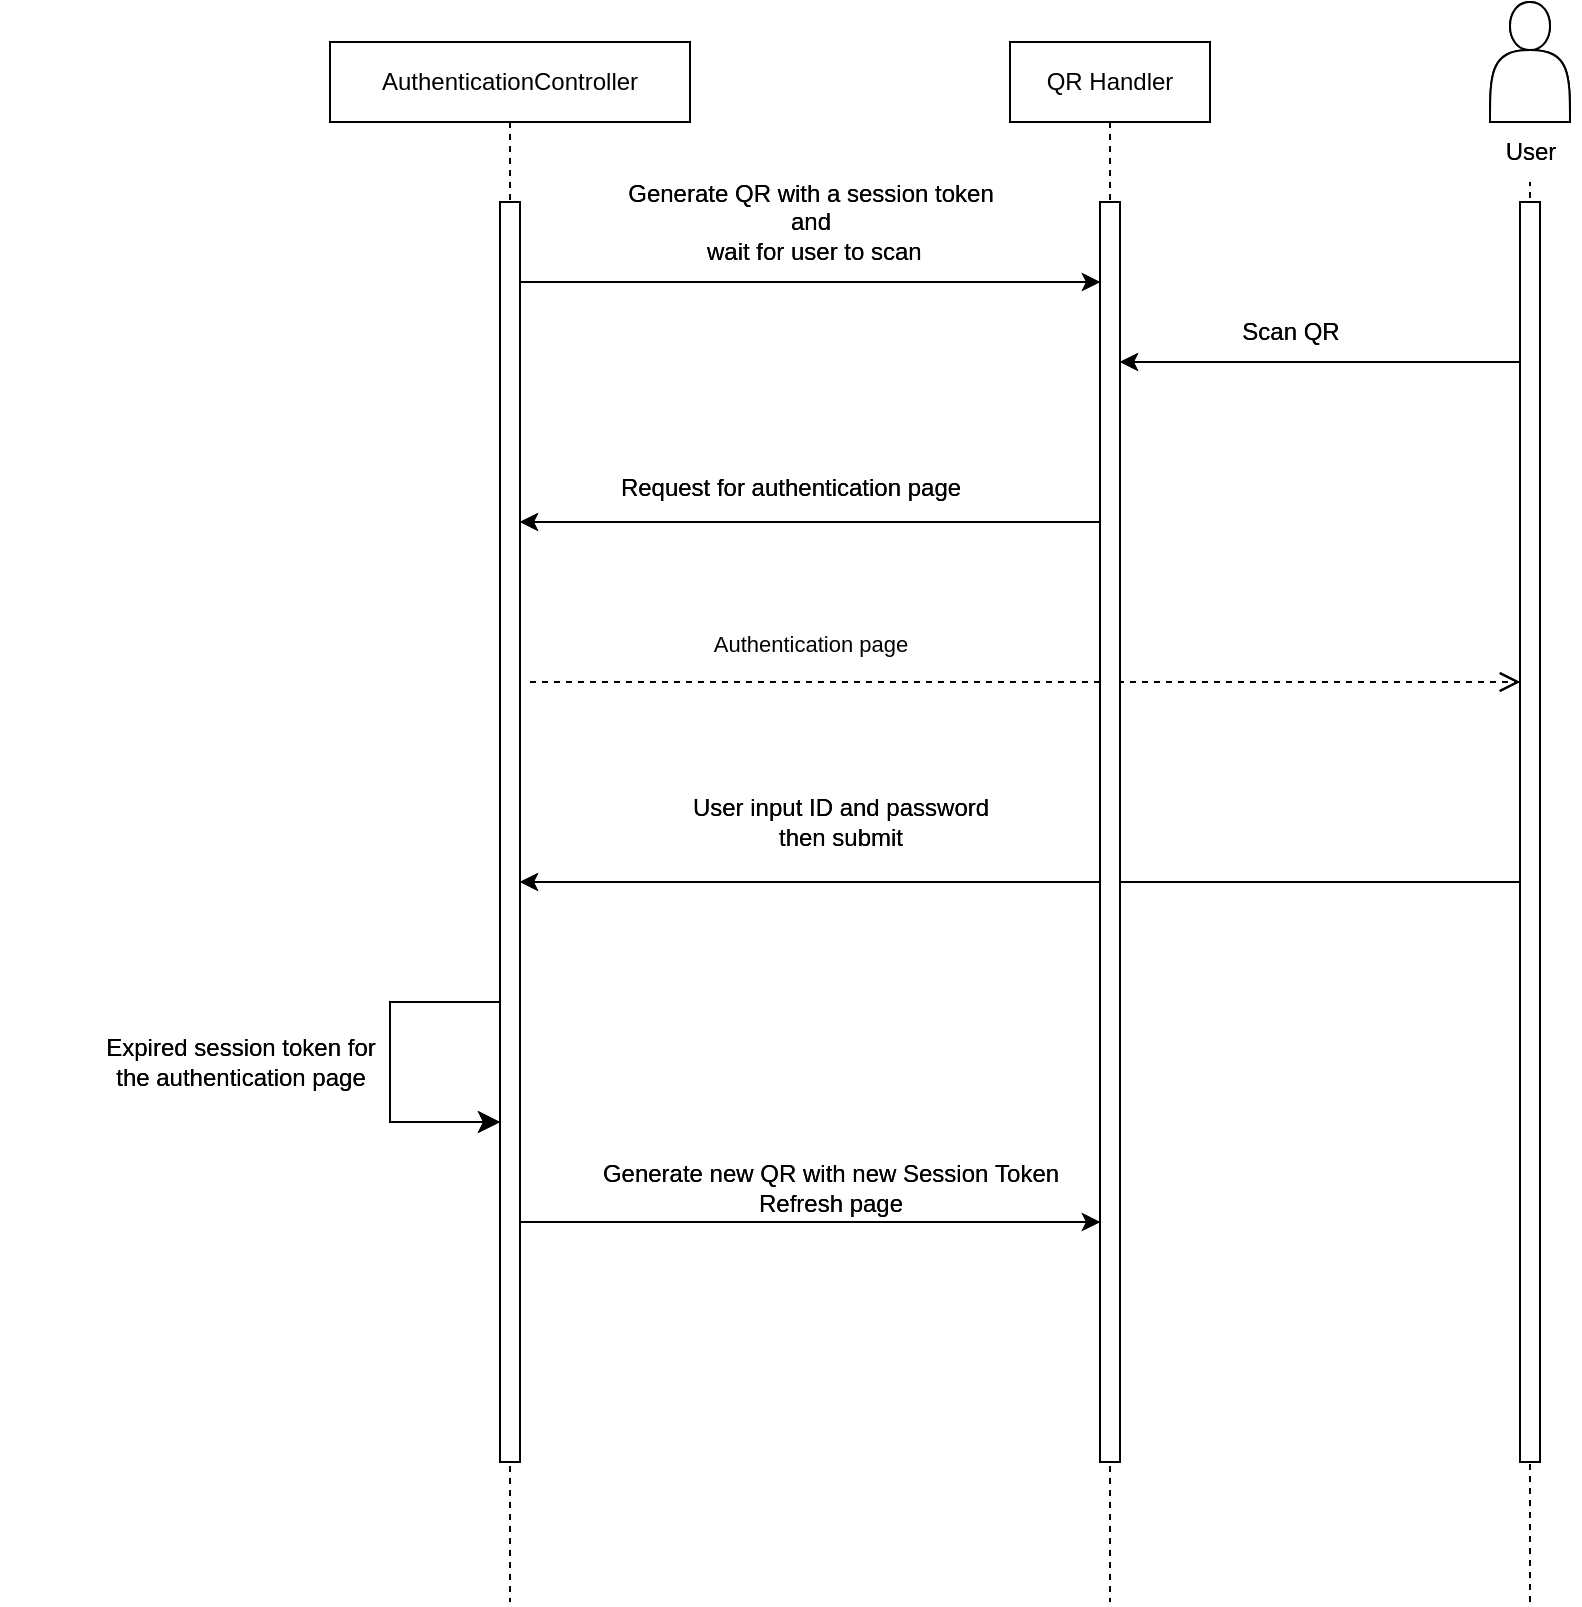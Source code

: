 <mxfile version="26.2.15">
  <diagram name="Page-1" id="2YBvvXClWsGukQMizWep">
    <mxGraphModel dx="1426" dy="841" grid="1" gridSize="10" guides="1" tooltips="1" connect="1" arrows="1" fold="1" page="1" pageScale="1" pageWidth="850" pageHeight="1100" math="0" shadow="0">
      <root>
        <mxCell id="0" />
        <mxCell id="1" parent="0" />
        <mxCell id="kEFKGJNfDM-Wt6kaFjFb-57" style="edgeStyle=elbowEdgeStyle;rounded=0;orthogonalLoop=1;jettySize=auto;html=1;elbow=vertical;curved=0;" parent="1" edge="1">
          <mxGeometry relative="1" as="geometry">
            <mxPoint x="765" y="520" as="sourcePoint" />
            <mxPoint x="265" y="520" as="targetPoint" />
          </mxGeometry>
        </mxCell>
        <mxCell id="kEFKGJNfDM-Wt6kaFjFb-53" value="" style="endArrow=none;dashed=1;html=1;rounded=0;" parent="1" target="kEFKGJNfDM-Wt6kaFjFb-42" edge="1">
          <mxGeometry width="50" height="50" relative="1" as="geometry">
            <mxPoint x="770" y="880" as="sourcePoint" />
            <mxPoint x="680" y="670" as="targetPoint" />
          </mxGeometry>
        </mxCell>
        <mxCell id="kEFKGJNfDM-Wt6kaFjFb-7" value="Authentication page" style="html=1;verticalAlign=bottom;endArrow=open;dashed=1;endSize=8;curved=0;rounded=0;" parent="1" target="kEFKGJNfDM-Wt6kaFjFb-48" edge="1">
          <mxGeometry x="-0.434" y="10" relative="1" as="geometry">
            <mxPoint x="270" y="420" as="sourcePoint" />
            <mxPoint x="520" y="425.5" as="targetPoint" />
            <mxPoint as="offset" />
          </mxGeometry>
        </mxCell>
        <mxCell id="kEFKGJNfDM-Wt6kaFjFb-17" value="Generate QR with a session token &lt;br&gt;and&lt;br&gt;&amp;nbsp;wait for user to scan" style="text;html=1;align=center;verticalAlign=middle;resizable=0;points=[];autosize=1;strokeColor=none;fillColor=none;" parent="1" vertex="1">
          <mxGeometry x="305" y="160" width="210" height="60" as="geometry" />
        </mxCell>
        <mxCell id="kEFKGJNfDM-Wt6kaFjFb-23" value="AuthenticationController" style="shape=umlLifeline;perimeter=lifelinePerimeter;whiteSpace=wrap;html=1;container=0;dropTarget=0;collapsible=0;recursiveResize=0;outlineConnect=0;portConstraint=eastwest;newEdgeStyle={&quot;edgeStyle&quot;:&quot;elbowEdgeStyle&quot;,&quot;elbow&quot;:&quot;vertical&quot;,&quot;curved&quot;:0,&quot;rounded&quot;:0};" parent="1" vertex="1">
          <mxGeometry x="170" y="100" width="180" height="780" as="geometry" />
        </mxCell>
        <mxCell id="kEFKGJNfDM-Wt6kaFjFb-24" value="" style="html=1;points=[];perimeter=orthogonalPerimeter;outlineConnect=0;targetShapes=umlLifeline;portConstraint=eastwest;newEdgeStyle={&quot;edgeStyle&quot;:&quot;elbowEdgeStyle&quot;,&quot;elbow&quot;:&quot;vertical&quot;,&quot;curved&quot;:0,&quot;rounded&quot;:0};" parent="kEFKGJNfDM-Wt6kaFjFb-23" vertex="1">
          <mxGeometry x="85" y="80" width="10" height="630" as="geometry" />
        </mxCell>
        <mxCell id="kEFKGJNfDM-Wt6kaFjFb-59" value="" style="edgeStyle=segmentEdgeStyle;endArrow=classic;html=1;curved=0;rounded=0;endSize=8;startSize=8;" parent="kEFKGJNfDM-Wt6kaFjFb-23" edge="1">
          <mxGeometry width="50" height="50" relative="1" as="geometry">
            <mxPoint x="85" y="480" as="sourcePoint" />
            <mxPoint x="85" y="540" as="targetPoint" />
            <Array as="points">
              <mxPoint x="30" y="480" />
              <mxPoint x="30" y="540" />
            </Array>
          </mxGeometry>
        </mxCell>
        <mxCell id="kEFKGJNfDM-Wt6kaFjFb-25" value="QR Handler" style="shape=umlLifeline;perimeter=lifelinePerimeter;whiteSpace=wrap;html=1;container=0;dropTarget=0;collapsible=0;recursiveResize=0;outlineConnect=0;portConstraint=eastwest;newEdgeStyle={&quot;edgeStyle&quot;:&quot;elbowEdgeStyle&quot;,&quot;elbow&quot;:&quot;vertical&quot;,&quot;curved&quot;:0,&quot;rounded&quot;:0};" parent="1" vertex="1">
          <mxGeometry x="510" y="100" width="100" height="780" as="geometry" />
        </mxCell>
        <mxCell id="kEFKGJNfDM-Wt6kaFjFb-26" value="" style="html=1;points=[];perimeter=orthogonalPerimeter;outlineConnect=0;targetShapes=umlLifeline;portConstraint=eastwest;newEdgeStyle={&quot;edgeStyle&quot;:&quot;elbowEdgeStyle&quot;,&quot;elbow&quot;:&quot;vertical&quot;,&quot;curved&quot;:0,&quot;rounded&quot;:0};" parent="kEFKGJNfDM-Wt6kaFjFb-25" vertex="1">
          <mxGeometry x="45" y="80" width="10" height="630" as="geometry" />
        </mxCell>
        <mxCell id="kEFKGJNfDM-Wt6kaFjFb-28" style="edgeStyle=elbowEdgeStyle;rounded=0;orthogonalLoop=1;jettySize=auto;html=1;elbow=vertical;curved=0;" parent="1" edge="1">
          <mxGeometry relative="1" as="geometry">
            <mxPoint x="265" y="220.003" as="sourcePoint" />
            <mxPoint x="555" y="220.003" as="targetPoint" />
          </mxGeometry>
        </mxCell>
        <mxCell id="kEFKGJNfDM-Wt6kaFjFb-41" value="" style="shape=actor;whiteSpace=wrap;html=1;" parent="1" vertex="1">
          <mxGeometry x="750" y="80" width="40" height="60" as="geometry" />
        </mxCell>
        <mxCell id="kEFKGJNfDM-Wt6kaFjFb-42" value="User" style="text;html=1;align=center;verticalAlign=middle;resizable=0;points=[];autosize=1;strokeColor=none;fillColor=none;" parent="1" vertex="1">
          <mxGeometry x="745" y="140" width="50" height="30" as="geometry" />
        </mxCell>
        <mxCell id="kEFKGJNfDM-Wt6kaFjFb-43" value="" style="endArrow=classic;html=1;rounded=0;" parent="1" edge="1">
          <mxGeometry width="50" height="50" relative="1" as="geometry">
            <mxPoint x="765" y="260" as="sourcePoint" />
            <mxPoint x="565" y="260" as="targetPoint" />
          </mxGeometry>
        </mxCell>
        <mxCell id="kEFKGJNfDM-Wt6kaFjFb-44" value="Scan QR" style="text;html=1;align=center;verticalAlign=middle;resizable=0;points=[];autosize=1;strokeColor=none;fillColor=none;" parent="1" vertex="1">
          <mxGeometry x="615" y="230" width="70" height="30" as="geometry" />
        </mxCell>
        <mxCell id="kEFKGJNfDM-Wt6kaFjFb-45" value="" style="endArrow=classic;html=1;rounded=0;" parent="1" edge="1">
          <mxGeometry width="50" height="50" relative="1" as="geometry">
            <mxPoint x="555" y="340" as="sourcePoint" />
            <mxPoint x="265" y="340" as="targetPoint" />
          </mxGeometry>
        </mxCell>
        <mxCell id="kEFKGJNfDM-Wt6kaFjFb-46" value="Request for authentication page" style="text;html=1;align=center;verticalAlign=middle;resizable=0;points=[];autosize=1;strokeColor=none;fillColor=none;" parent="1" vertex="1">
          <mxGeometry x="305" y="308" width="190" height="30" as="geometry" />
        </mxCell>
        <mxCell id="kEFKGJNfDM-Wt6kaFjFb-48" value="" style="html=1;points=[];perimeter=orthogonalPerimeter;outlineConnect=0;targetShapes=umlLifeline;portConstraint=eastwest;newEdgeStyle={&quot;edgeStyle&quot;:&quot;elbowEdgeStyle&quot;,&quot;elbow&quot;:&quot;vertical&quot;,&quot;curved&quot;:0,&quot;rounded&quot;:0};" parent="1" vertex="1">
          <mxGeometry x="765" y="180" width="10" height="630" as="geometry" />
        </mxCell>
        <mxCell id="kEFKGJNfDM-Wt6kaFjFb-58" value="User input ID and password&lt;br&gt;then submit" style="text;html=1;align=center;verticalAlign=middle;resizable=0;points=[];autosize=1;strokeColor=none;fillColor=none;" parent="1" vertex="1">
          <mxGeometry x="340" y="470" width="170" height="40" as="geometry" />
        </mxCell>
        <mxCell id="kEFKGJNfDM-Wt6kaFjFb-60" value="&lt;blockquote style=&quot;margin: 0 0 0 40px; border: none; padding: 0px;&quot;&gt;Expired session token for &lt;br&gt;the authentication page&lt;/blockquote&gt;" style="text;html=1;align=center;verticalAlign=middle;resizable=0;points=[];autosize=1;strokeColor=none;fillColor=none;" parent="1" vertex="1">
          <mxGeometry x="5" y="590" width="200" height="40" as="geometry" />
        </mxCell>
        <mxCell id="kEFKGJNfDM-Wt6kaFjFb-62" style="edgeStyle=elbowEdgeStyle;rounded=0;orthogonalLoop=1;jettySize=auto;html=1;elbow=vertical;curved=0;" parent="1" edge="1">
          <mxGeometry relative="1" as="geometry">
            <mxPoint x="265" y="690" as="sourcePoint" />
            <mxPoint x="555" y="690" as="targetPoint" />
          </mxGeometry>
        </mxCell>
        <mxCell id="kEFKGJNfDM-Wt6kaFjFb-63" value="Generate new QR with new Session&amp;nbsp;&lt;span style=&quot;background-color: transparent; color: light-dark(rgb(0, 0, 0), rgb(255, 255, 255));&quot;&gt;Token&lt;/span&gt;&lt;div&gt;Refresh page&lt;/div&gt;" style="text;html=1;align=center;verticalAlign=middle;resizable=0;points=[];autosize=1;strokeColor=none;fillColor=none;" parent="1" vertex="1">
          <mxGeometry x="295" y="653" width="250" height="40" as="geometry" />
        </mxCell>
        <mxCell id="4X3OJZ9cqcNjcqgT0LEf-1" style="edgeStyle=elbowEdgeStyle;rounded=0;orthogonalLoop=1;jettySize=auto;html=1;elbow=vertical;curved=0;" edge="1" parent="1">
          <mxGeometry relative="1" as="geometry">
            <mxPoint x="765" y="520" as="sourcePoint" />
            <mxPoint x="265" y="520" as="targetPoint" />
          </mxGeometry>
        </mxCell>
        <mxCell id="4X3OJZ9cqcNjcqgT0LEf-2" value="" style="endArrow=none;dashed=1;html=1;rounded=0;" edge="1" parent="1" target="4X3OJZ9cqcNjcqgT0LEf-12">
          <mxGeometry width="50" height="50" relative="1" as="geometry">
            <mxPoint x="770" y="880" as="sourcePoint" />
            <mxPoint x="680" y="670" as="targetPoint" />
          </mxGeometry>
        </mxCell>
        <mxCell id="4X3OJZ9cqcNjcqgT0LEf-3" value="Authentication page" style="html=1;verticalAlign=bottom;endArrow=open;dashed=1;endSize=8;curved=0;rounded=0;" edge="1" parent="1" target="4X3OJZ9cqcNjcqgT0LEf-17">
          <mxGeometry x="-0.434" y="10" relative="1" as="geometry">
            <mxPoint x="270" y="420" as="sourcePoint" />
            <mxPoint x="520" y="425.5" as="targetPoint" />
            <mxPoint as="offset" />
          </mxGeometry>
        </mxCell>
        <mxCell id="4X3OJZ9cqcNjcqgT0LEf-4" value="Generate QR with a session token &lt;br&gt;and&lt;br&gt;&amp;nbsp;wait for user to scan" style="text;html=1;align=center;verticalAlign=middle;resizable=0;points=[];autosize=1;strokeColor=none;fillColor=none;" vertex="1" parent="1">
          <mxGeometry x="305" y="160" width="210" height="60" as="geometry" />
        </mxCell>
        <mxCell id="4X3OJZ9cqcNjcqgT0LEf-5" value="AuthenticationController" style="shape=umlLifeline;perimeter=lifelinePerimeter;whiteSpace=wrap;html=1;container=0;dropTarget=0;collapsible=0;recursiveResize=0;outlineConnect=0;portConstraint=eastwest;newEdgeStyle={&quot;edgeStyle&quot;:&quot;elbowEdgeStyle&quot;,&quot;elbow&quot;:&quot;vertical&quot;,&quot;curved&quot;:0,&quot;rounded&quot;:0};" vertex="1" parent="1">
          <mxGeometry x="170" y="100" width="180" height="780" as="geometry" />
        </mxCell>
        <mxCell id="4X3OJZ9cqcNjcqgT0LEf-6" value="" style="html=1;points=[];perimeter=orthogonalPerimeter;outlineConnect=0;targetShapes=umlLifeline;portConstraint=eastwest;newEdgeStyle={&quot;edgeStyle&quot;:&quot;elbowEdgeStyle&quot;,&quot;elbow&quot;:&quot;vertical&quot;,&quot;curved&quot;:0,&quot;rounded&quot;:0};" vertex="1" parent="4X3OJZ9cqcNjcqgT0LEf-5">
          <mxGeometry x="85" y="80" width="10" height="630" as="geometry" />
        </mxCell>
        <mxCell id="4X3OJZ9cqcNjcqgT0LEf-7" value="" style="edgeStyle=segmentEdgeStyle;endArrow=classic;html=1;curved=0;rounded=0;endSize=8;startSize=8;" edge="1" parent="4X3OJZ9cqcNjcqgT0LEf-5">
          <mxGeometry width="50" height="50" relative="1" as="geometry">
            <mxPoint x="85" y="480" as="sourcePoint" />
            <mxPoint x="85" y="540" as="targetPoint" />
            <Array as="points">
              <mxPoint x="30" y="480" />
              <mxPoint x="30" y="540" />
            </Array>
          </mxGeometry>
        </mxCell>
        <mxCell id="4X3OJZ9cqcNjcqgT0LEf-8" value="QR Handler" style="shape=umlLifeline;perimeter=lifelinePerimeter;whiteSpace=wrap;html=1;container=0;dropTarget=0;collapsible=0;recursiveResize=0;outlineConnect=0;portConstraint=eastwest;newEdgeStyle={&quot;edgeStyle&quot;:&quot;elbowEdgeStyle&quot;,&quot;elbow&quot;:&quot;vertical&quot;,&quot;curved&quot;:0,&quot;rounded&quot;:0};" vertex="1" parent="1">
          <mxGeometry x="510" y="100" width="100" height="780" as="geometry" />
        </mxCell>
        <mxCell id="4X3OJZ9cqcNjcqgT0LEf-9" value="" style="html=1;points=[];perimeter=orthogonalPerimeter;outlineConnect=0;targetShapes=umlLifeline;portConstraint=eastwest;newEdgeStyle={&quot;edgeStyle&quot;:&quot;elbowEdgeStyle&quot;,&quot;elbow&quot;:&quot;vertical&quot;,&quot;curved&quot;:0,&quot;rounded&quot;:0};" vertex="1" parent="4X3OJZ9cqcNjcqgT0LEf-8">
          <mxGeometry x="45" y="80" width="10" height="630" as="geometry" />
        </mxCell>
        <mxCell id="4X3OJZ9cqcNjcqgT0LEf-10" style="edgeStyle=elbowEdgeStyle;rounded=0;orthogonalLoop=1;jettySize=auto;html=1;elbow=vertical;curved=0;" edge="1" parent="1">
          <mxGeometry relative="1" as="geometry">
            <mxPoint x="265" y="220.003" as="sourcePoint" />
            <mxPoint x="555" y="220.003" as="targetPoint" />
          </mxGeometry>
        </mxCell>
        <mxCell id="4X3OJZ9cqcNjcqgT0LEf-11" value="" style="shape=actor;whiteSpace=wrap;html=1;" vertex="1" parent="1">
          <mxGeometry x="750" y="80" width="40" height="60" as="geometry" />
        </mxCell>
        <mxCell id="4X3OJZ9cqcNjcqgT0LEf-12" value="User" style="text;html=1;align=center;verticalAlign=middle;resizable=0;points=[];autosize=1;strokeColor=none;fillColor=none;" vertex="1" parent="1">
          <mxGeometry x="745" y="140" width="50" height="30" as="geometry" />
        </mxCell>
        <mxCell id="4X3OJZ9cqcNjcqgT0LEf-13" value="" style="endArrow=classic;html=1;rounded=0;" edge="1" parent="1">
          <mxGeometry width="50" height="50" relative="1" as="geometry">
            <mxPoint x="765" y="260" as="sourcePoint" />
            <mxPoint x="565" y="260" as="targetPoint" />
          </mxGeometry>
        </mxCell>
        <mxCell id="4X3OJZ9cqcNjcqgT0LEf-14" value="Scan QR" style="text;html=1;align=center;verticalAlign=middle;resizable=0;points=[];autosize=1;strokeColor=none;fillColor=none;" vertex="1" parent="1">
          <mxGeometry x="615" y="230" width="70" height="30" as="geometry" />
        </mxCell>
        <mxCell id="4X3OJZ9cqcNjcqgT0LEf-15" value="" style="endArrow=classic;html=1;rounded=0;" edge="1" parent="1">
          <mxGeometry width="50" height="50" relative="1" as="geometry">
            <mxPoint x="555" y="340" as="sourcePoint" />
            <mxPoint x="265" y="340" as="targetPoint" />
          </mxGeometry>
        </mxCell>
        <mxCell id="4X3OJZ9cqcNjcqgT0LEf-16" value="Request for authentication page" style="text;html=1;align=center;verticalAlign=middle;resizable=0;points=[];autosize=1;strokeColor=none;fillColor=none;" vertex="1" parent="1">
          <mxGeometry x="305" y="308" width="190" height="30" as="geometry" />
        </mxCell>
        <mxCell id="4X3OJZ9cqcNjcqgT0LEf-17" value="" style="html=1;points=[];perimeter=orthogonalPerimeter;outlineConnect=0;targetShapes=umlLifeline;portConstraint=eastwest;newEdgeStyle={&quot;edgeStyle&quot;:&quot;elbowEdgeStyle&quot;,&quot;elbow&quot;:&quot;vertical&quot;,&quot;curved&quot;:0,&quot;rounded&quot;:0};" vertex="1" parent="1">
          <mxGeometry x="765" y="180" width="10" height="630" as="geometry" />
        </mxCell>
        <mxCell id="4X3OJZ9cqcNjcqgT0LEf-18" value="User input ID and password&lt;br&gt;then submit" style="text;html=1;align=center;verticalAlign=middle;resizable=0;points=[];autosize=1;strokeColor=none;fillColor=none;" vertex="1" parent="1">
          <mxGeometry x="340" y="470" width="170" height="40" as="geometry" />
        </mxCell>
        <mxCell id="4X3OJZ9cqcNjcqgT0LEf-19" value="&lt;blockquote style=&quot;margin: 0 0 0 40px; border: none; padding: 0px;&quot;&gt;Expired session token for &lt;br&gt;the authentication page&lt;/blockquote&gt;" style="text;html=1;align=center;verticalAlign=middle;resizable=0;points=[];autosize=1;strokeColor=none;fillColor=none;" vertex="1" parent="1">
          <mxGeometry x="5" y="590" width="200" height="40" as="geometry" />
        </mxCell>
        <mxCell id="4X3OJZ9cqcNjcqgT0LEf-20" style="edgeStyle=elbowEdgeStyle;rounded=0;orthogonalLoop=1;jettySize=auto;html=1;elbow=vertical;curved=0;" edge="1" parent="1">
          <mxGeometry relative="1" as="geometry">
            <mxPoint x="265" y="690" as="sourcePoint" />
            <mxPoint x="555" y="690" as="targetPoint" />
          </mxGeometry>
        </mxCell>
        <mxCell id="4X3OJZ9cqcNjcqgT0LEf-21" value="Generate new QR with new Session&amp;nbsp;&lt;span style=&quot;background-color: transparent; color: light-dark(rgb(0, 0, 0), rgb(255, 255, 255));&quot;&gt;Token&lt;/span&gt;&lt;div&gt;Refresh page&lt;/div&gt;" style="text;html=1;align=center;verticalAlign=middle;resizable=0;points=[];autosize=1;strokeColor=none;fillColor=none;" vertex="1" parent="1">
          <mxGeometry x="295" y="653" width="250" height="40" as="geometry" />
        </mxCell>
      </root>
    </mxGraphModel>
  </diagram>
</mxfile>
